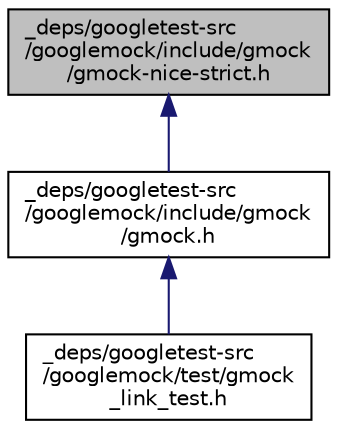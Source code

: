 digraph "_deps/googletest-src/googlemock/include/gmock/gmock-nice-strict.h"
{
 // INTERACTIVE_SVG=YES
 // LATEX_PDF_SIZE
  edge [fontname="Helvetica",fontsize="10",labelfontname="Helvetica",labelfontsize="10"];
  node [fontname="Helvetica",fontsize="10",shape=record];
  Node1 [label="_deps/googletest-src\l/googlemock/include/gmock\l/gmock-nice-strict.h",height=0.2,width=0.4,color="black", fillcolor="grey75", style="filled", fontcolor="black",tooltip=" "];
  Node1 -> Node2 [dir="back",color="midnightblue",fontsize="10",style="solid",fontname="Helvetica"];
  Node2 [label="_deps/googletest-src\l/googlemock/include/gmock\l/gmock.h",height=0.2,width=0.4,color="black", fillcolor="white", style="filled",URL="$de/d13/gmock_8h.html",tooltip=" "];
  Node2 -> Node3 [dir="back",color="midnightblue",fontsize="10",style="solid",fontname="Helvetica"];
  Node3 [label="_deps/googletest-src\l/googlemock/test/gmock\l_link_test.h",height=0.2,width=0.4,color="black", fillcolor="white", style="filled",URL="$d8/dce/gmock__link__test_8h.html",tooltip=" "];
}
